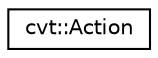 digraph "Graphical Class Hierarchy"
{
 // LATEX_PDF_SIZE
  edge [fontname="Helvetica",fontsize="10",labelfontname="Helvetica",labelfontsize="10"];
  node [fontname="Helvetica",fontsize="10",shape=record];
  rankdir="LR";
  Node0 [label="cvt::Action",height=0.2,width=0.4,color="black", fillcolor="white", style="filled",URL="$dd/d36/structcvt_1_1Action.html",tooltip="Player action in StarCraft II."];
}
